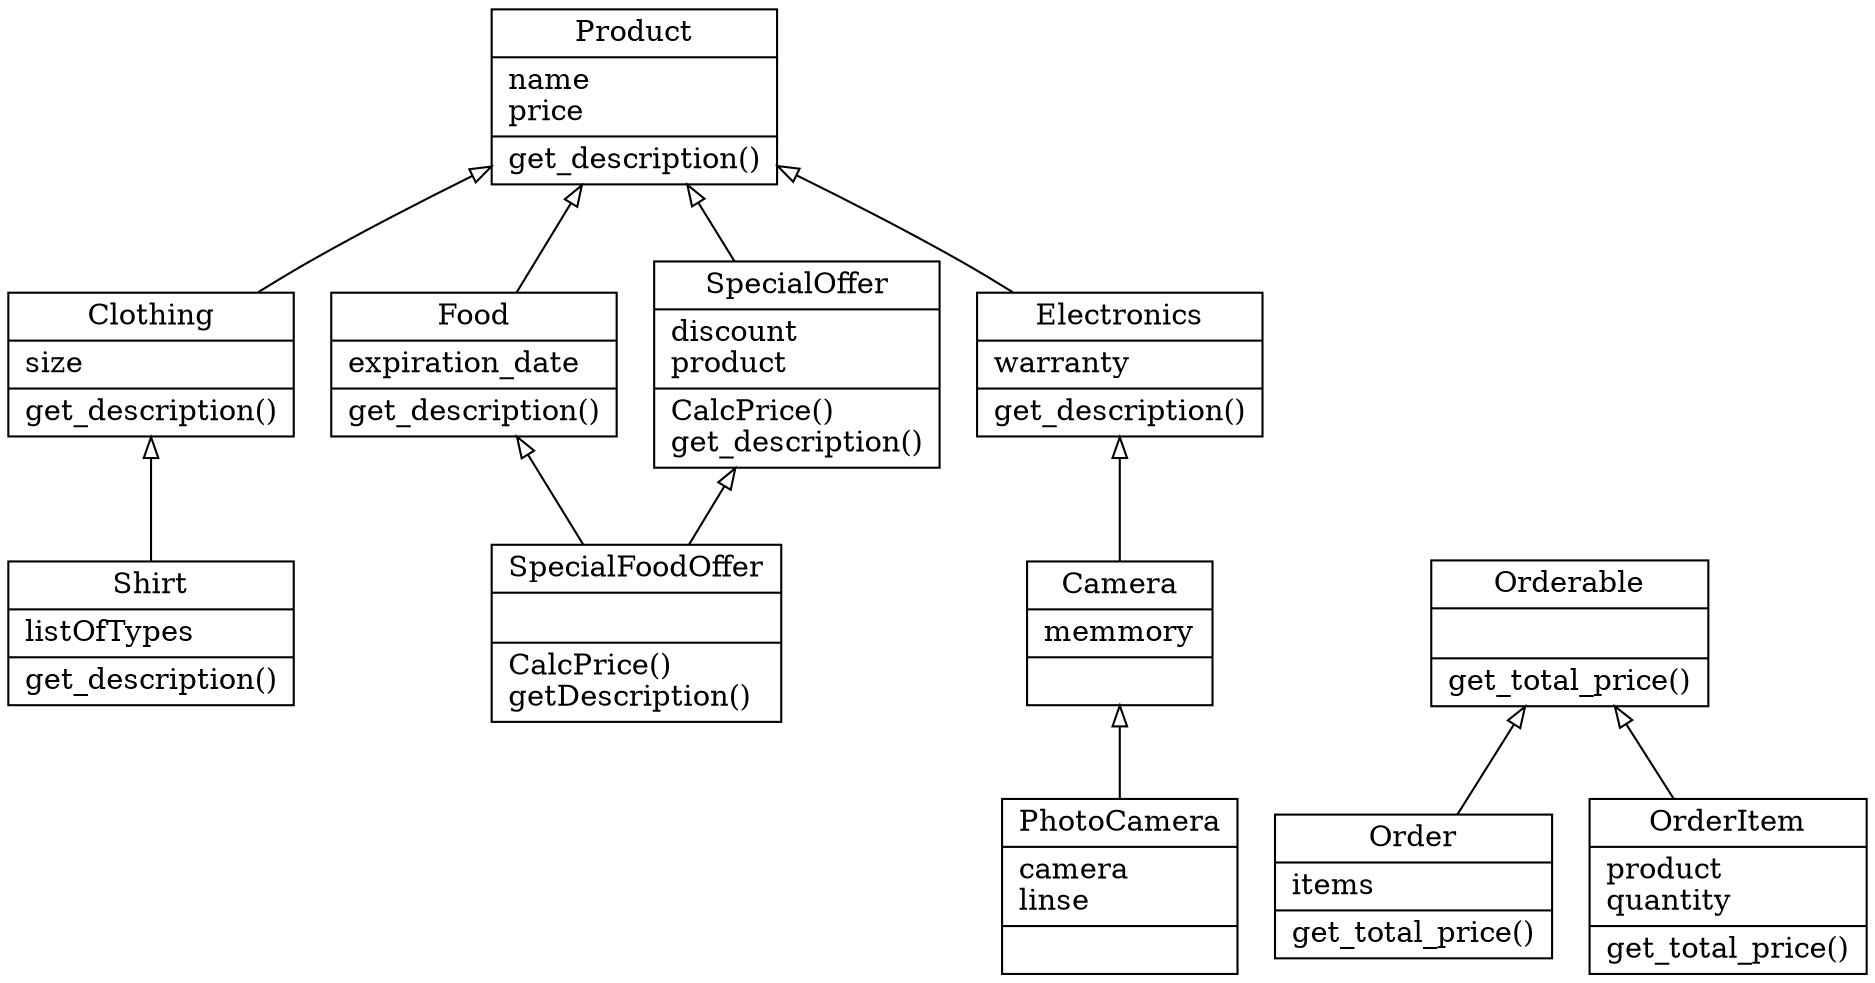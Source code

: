 digraph "classes" {
charset="utf-8"
rankdir=BT
"0" [label="{Camera|memmory\l|}", shape="record"];
"1" [label="{Clothing|size\l|get_description()\l}", shape="record"];
"2" [label="{Electronics|warranty\l|get_description()\l}", shape="record"];
"3" [label="{Food|expiration_date\l|get_description()\l}", shape="record"];
"4" [label="{Order|items\l|get_total_price()\l}", shape="record"];
"5" [label="{OrderItem|product\lquantity\l|get_total_price()\l}", shape="record"];
"6" [label="{Orderable|\l|get_total_price()\l}", shape="record"];
"7" [label="{PhotoCamera|camera\llinse\l|}", shape="record"];
"8" [label="{Product|name\lprice\l|get_description()\l}", shape="record"];
"9" [label="{Shirt|listOfTypes\l|get_description()\l}", shape="record"];
"10" [label="{SpecialFoodOffer|\l|CalcPrice()\lgetDescription()\l}", shape="record"];
"11" [label="{SpecialOffer|discount\lproduct\l|CalcPrice()\lget_description()\l}", shape="record"];
"0" -> "2" [arrowhead="empty", arrowtail="none"];
"1" -> "8" [arrowhead="empty", arrowtail="none"];
"2" -> "8" [arrowhead="empty", arrowtail="none"];
"3" -> "8" [arrowhead="empty", arrowtail="none"];
"4" -> "6" [arrowhead="empty", arrowtail="none"];
"5" -> "6" [arrowhead="empty", arrowtail="none"];
"7" -> "0" [arrowhead="empty", arrowtail="none"];
"9" -> "1" [arrowhead="empty", arrowtail="none"];
"10" -> "3" [arrowhead="empty", arrowtail="none"];
"10" -> "11" [arrowhead="empty", arrowtail="none"];
"11" -> "8" [arrowhead="empty", arrowtail="none"];
}
